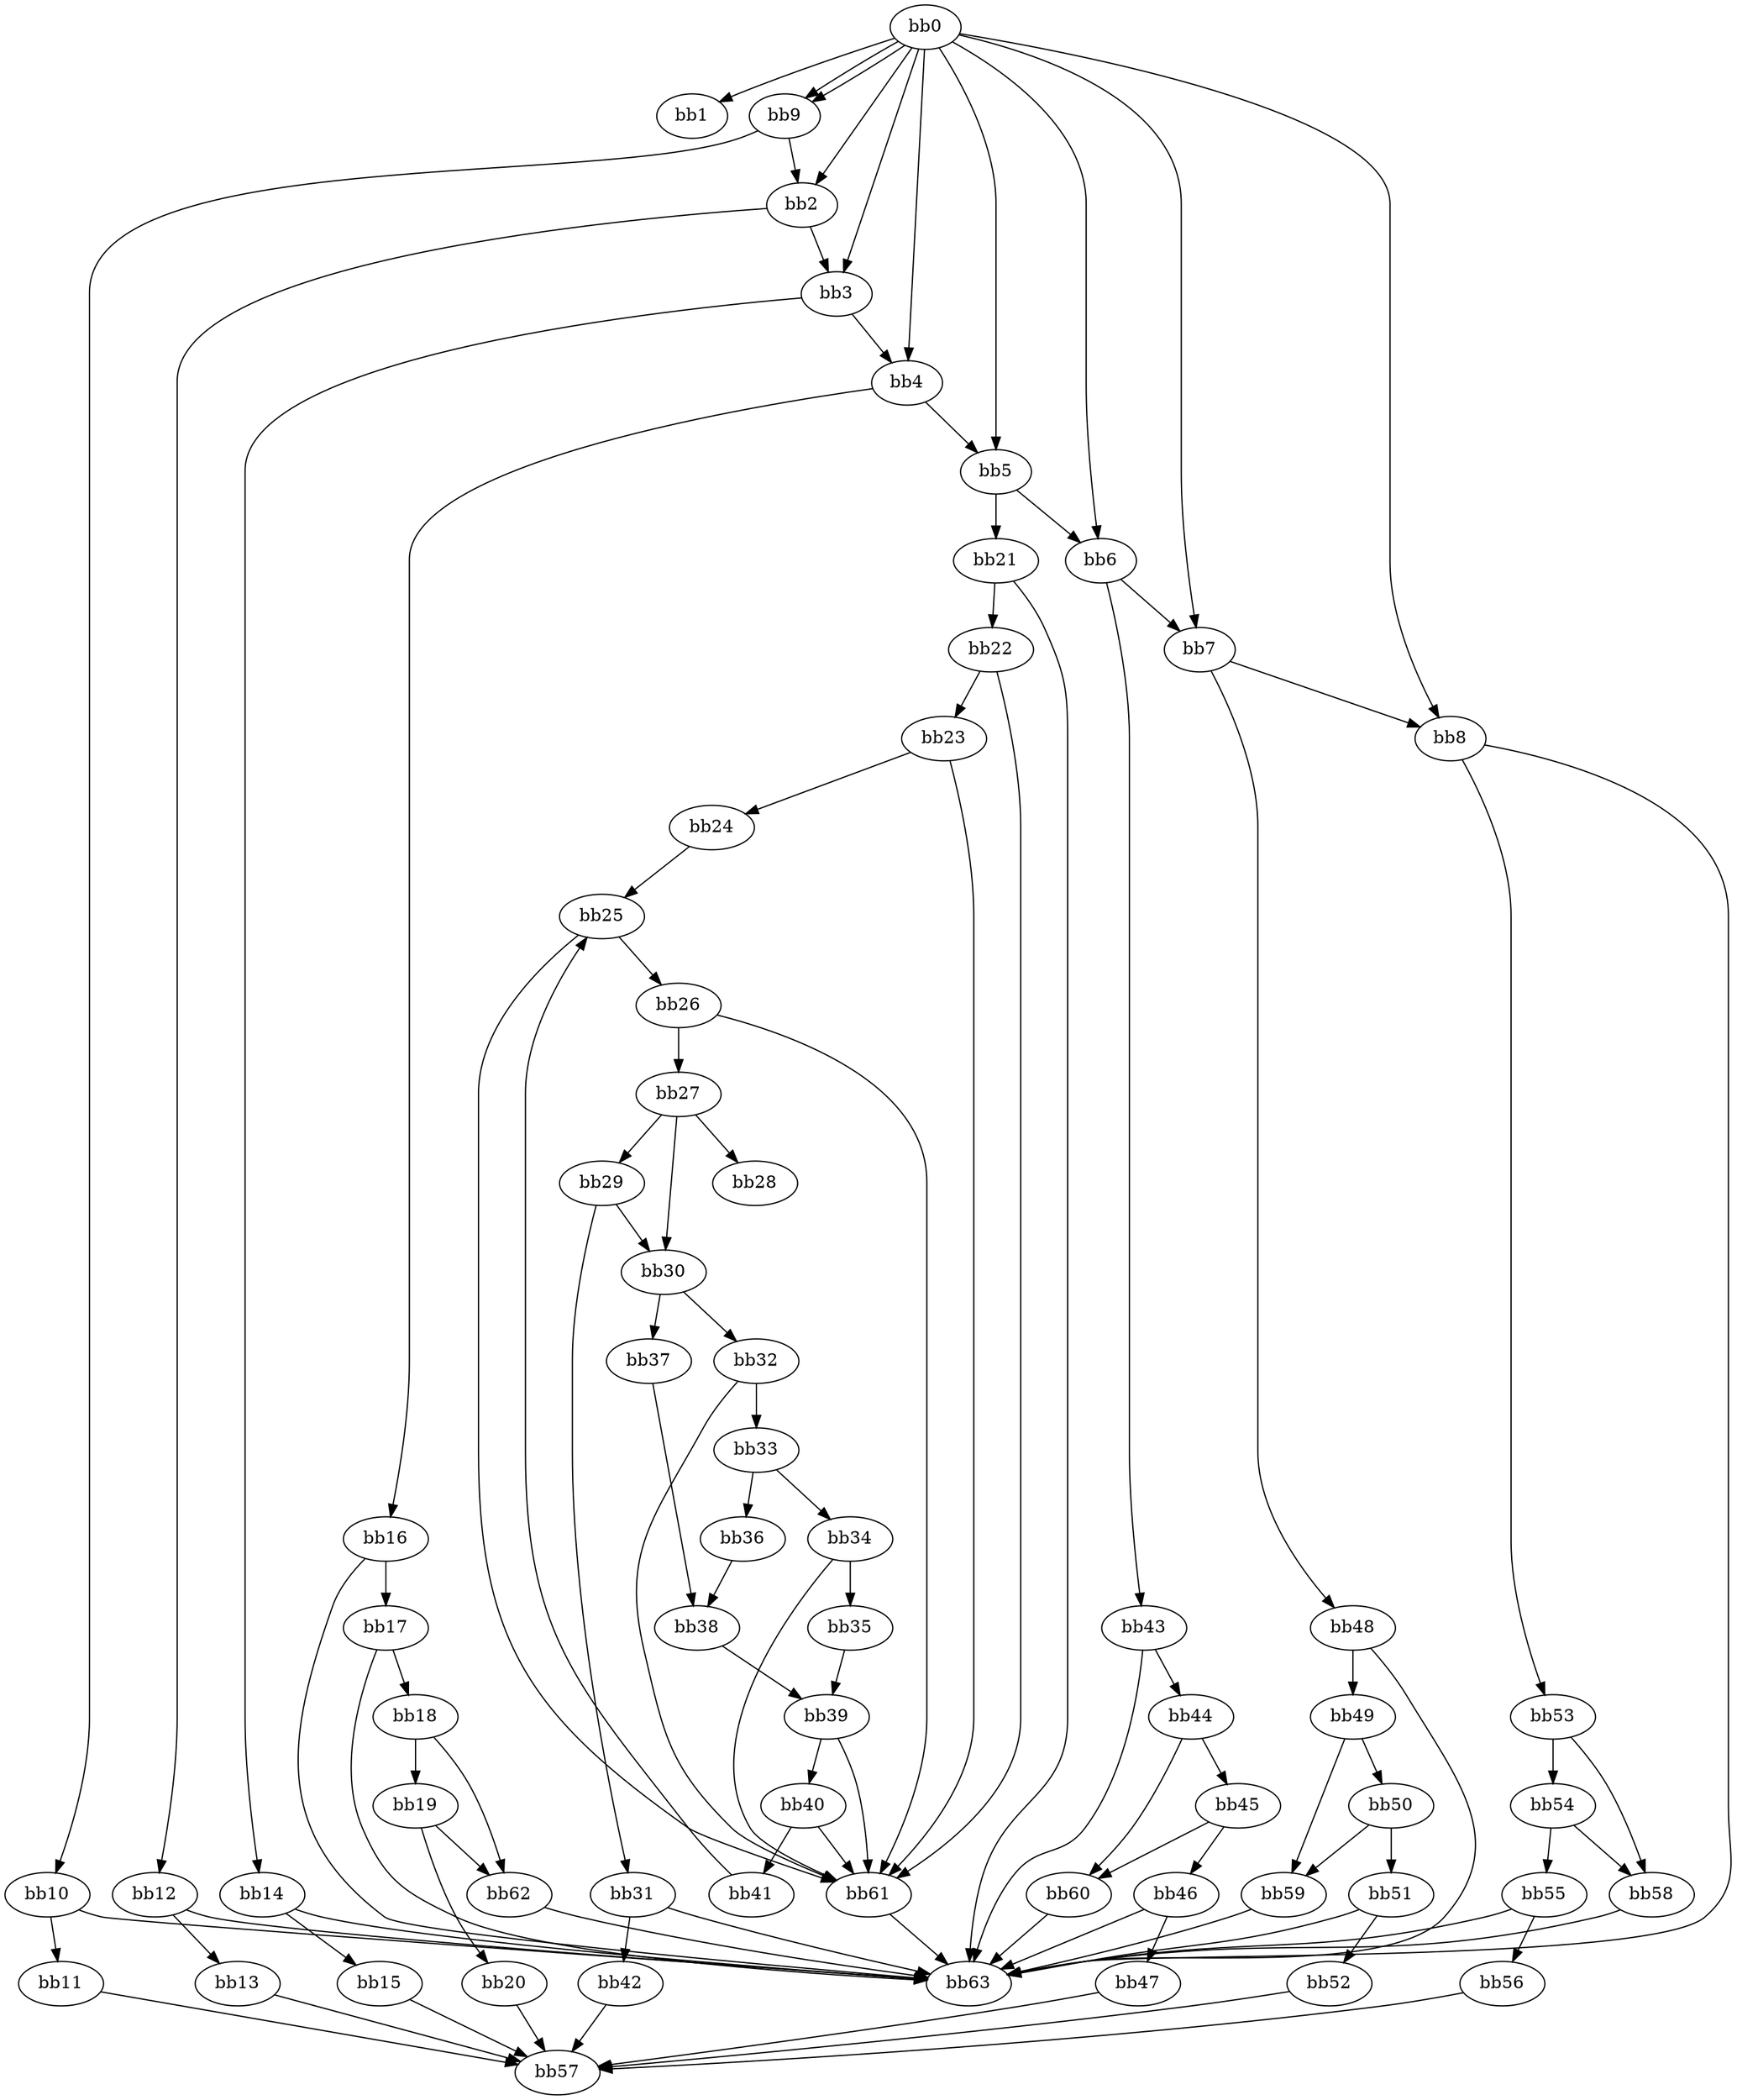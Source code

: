 digraph {
    0 [ label = "bb0\l" ]
    1 [ label = "bb1\l" ]
    2 [ label = "bb2\l" ]
    3 [ label = "bb3\l" ]
    4 [ label = "bb4\l" ]
    5 [ label = "bb5\l" ]
    6 [ label = "bb6\l" ]
    7 [ label = "bb7\l" ]
    8 [ label = "bb8\l" ]
    9 [ label = "bb9\l" ]
    10 [ label = "bb10\l" ]
    11 [ label = "bb11\l" ]
    12 [ label = "bb12\l" ]
    13 [ label = "bb13\l" ]
    14 [ label = "bb14\l" ]
    15 [ label = "bb15\l" ]
    16 [ label = "bb16\l" ]
    17 [ label = "bb17\l" ]
    18 [ label = "bb18\l" ]
    19 [ label = "bb19\l" ]
    20 [ label = "bb20\l" ]
    21 [ label = "bb21\l" ]
    22 [ label = "bb22\l" ]
    23 [ label = "bb23\l" ]
    24 [ label = "bb24\l" ]
    25 [ label = "bb25\l" ]
    26 [ label = "bb26\l" ]
    27 [ label = "bb27\l" ]
    28 [ label = "bb28\l" ]
    29 [ label = "bb29\l" ]
    30 [ label = "bb30\l" ]
    31 [ label = "bb31\l" ]
    32 [ label = "bb32\l" ]
    33 [ label = "bb33\l" ]
    34 [ label = "bb34\l" ]
    35 [ label = "bb35\l" ]
    36 [ label = "bb36\l" ]
    37 [ label = "bb37\l" ]
    38 [ label = "bb38\l" ]
    39 [ label = "bb39\l" ]
    40 [ label = "bb40\l" ]
    41 [ label = "bb41\l" ]
    42 [ label = "bb42\l" ]
    43 [ label = "bb43\l" ]
    44 [ label = "bb44\l" ]
    45 [ label = "bb45\l" ]
    46 [ label = "bb46\l" ]
    47 [ label = "bb47\l" ]
    48 [ label = "bb48\l" ]
    49 [ label = "bb49\l" ]
    50 [ label = "bb50\l" ]
    51 [ label = "bb51\l" ]
    52 [ label = "bb52\l" ]
    53 [ label = "bb53\l" ]
    54 [ label = "bb54\l" ]
    55 [ label = "bb55\l" ]
    56 [ label = "bb56\l" ]
    57 [ label = "bb57\l" ]
    58 [ label = "bb58\l" ]
    59 [ label = "bb59\l" ]
    60 [ label = "bb60\l" ]
    61 [ label = "bb61\l" ]
    62 [ label = "bb62\l" ]
    63 [ label = "bb63\l" ]
    0 -> 1 [ ]
    0 -> 2 [ ]
    0 -> 3 [ ]
    0 -> 4 [ ]
    0 -> 5 [ ]
    0 -> 6 [ ]
    0 -> 7 [ ]
    0 -> 8 [ ]
    0 -> 9 [ ]
    0 -> 9 [ ]
    2 -> 3 [ ]
    2 -> 12 [ ]
    3 -> 4 [ ]
    3 -> 14 [ ]
    4 -> 5 [ ]
    4 -> 16 [ ]
    5 -> 6 [ ]
    5 -> 21 [ ]
    6 -> 7 [ ]
    6 -> 43 [ ]
    7 -> 8 [ ]
    7 -> 48 [ ]
    8 -> 53 [ ]
    8 -> 63 [ ]
    9 -> 2 [ ]
    9 -> 10 [ ]
    10 -> 11 [ ]
    10 -> 63 [ ]
    11 -> 57 [ ]
    12 -> 13 [ ]
    12 -> 63 [ ]
    13 -> 57 [ ]
    14 -> 15 [ ]
    14 -> 63 [ ]
    15 -> 57 [ ]
    16 -> 17 [ ]
    16 -> 63 [ ]
    17 -> 18 [ ]
    17 -> 63 [ ]
    18 -> 19 [ ]
    18 -> 62 [ ]
    19 -> 20 [ ]
    19 -> 62 [ ]
    20 -> 57 [ ]
    21 -> 22 [ ]
    21 -> 63 [ ]
    22 -> 23 [ ]
    22 -> 61 [ ]
    23 -> 24 [ ]
    23 -> 61 [ ]
    24 -> 25 [ ]
    25 -> 26 [ ]
    25 -> 61 [ ]
    26 -> 27 [ ]
    26 -> 61 [ ]
    27 -> 28 [ ]
    27 -> 29 [ ]
    27 -> 30 [ ]
    29 -> 30 [ ]
    29 -> 31 [ ]
    30 -> 32 [ ]
    30 -> 37 [ ]
    31 -> 42 [ ]
    31 -> 63 [ ]
    32 -> 33 [ ]
    32 -> 61 [ ]
    33 -> 34 [ ]
    33 -> 36 [ ]
    34 -> 35 [ ]
    34 -> 61 [ ]
    35 -> 39 [ ]
    36 -> 38 [ ]
    37 -> 38 [ ]
    38 -> 39 [ ]
    39 -> 40 [ ]
    39 -> 61 [ ]
    40 -> 41 [ ]
    40 -> 61 [ ]
    41 -> 25 [ ]
    42 -> 57 [ ]
    43 -> 44 [ ]
    43 -> 63 [ ]
    44 -> 45 [ ]
    44 -> 60 [ ]
    45 -> 46 [ ]
    45 -> 60 [ ]
    46 -> 47 [ ]
    46 -> 63 [ ]
    47 -> 57 [ ]
    48 -> 49 [ ]
    48 -> 63 [ ]
    49 -> 50 [ ]
    49 -> 59 [ ]
    50 -> 51 [ ]
    50 -> 59 [ ]
    51 -> 52 [ ]
    51 -> 63 [ ]
    52 -> 57 [ ]
    53 -> 54 [ ]
    53 -> 58 [ ]
    54 -> 55 [ ]
    54 -> 58 [ ]
    55 -> 56 [ ]
    55 -> 63 [ ]
    56 -> 57 [ ]
    58 -> 63 [ ]
    59 -> 63 [ ]
    60 -> 63 [ ]
    61 -> 63 [ ]
    62 -> 63 [ ]
}


